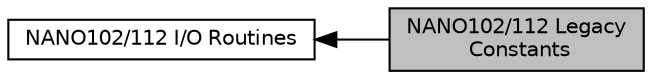 digraph "NANO102/112 Legacy Constants"
{
  edge [fontname="Helvetica",fontsize="10",labelfontname="Helvetica",labelfontsize="10"];
  node [fontname="Helvetica",fontsize="10",shape=box];
  rankdir=LR;
  Node2 [label="NANO102/112 I/O Routines",height=0.2,width=0.4,color="black", fillcolor="white", style="filled",URL="$d6/d70/group___n_a_n_o1_x2___i_o___r_o_u_t_i_n_e.html",tooltip=" "];
  Node1 [label="NANO102/112 Legacy\l Constants",height=0.2,width=0.4,color="black", fillcolor="grey75", style="filled", fontcolor="black",tooltip=" "];
  Node2->Node1 [shape=plaintext, dir="back", style="solid"];
}
